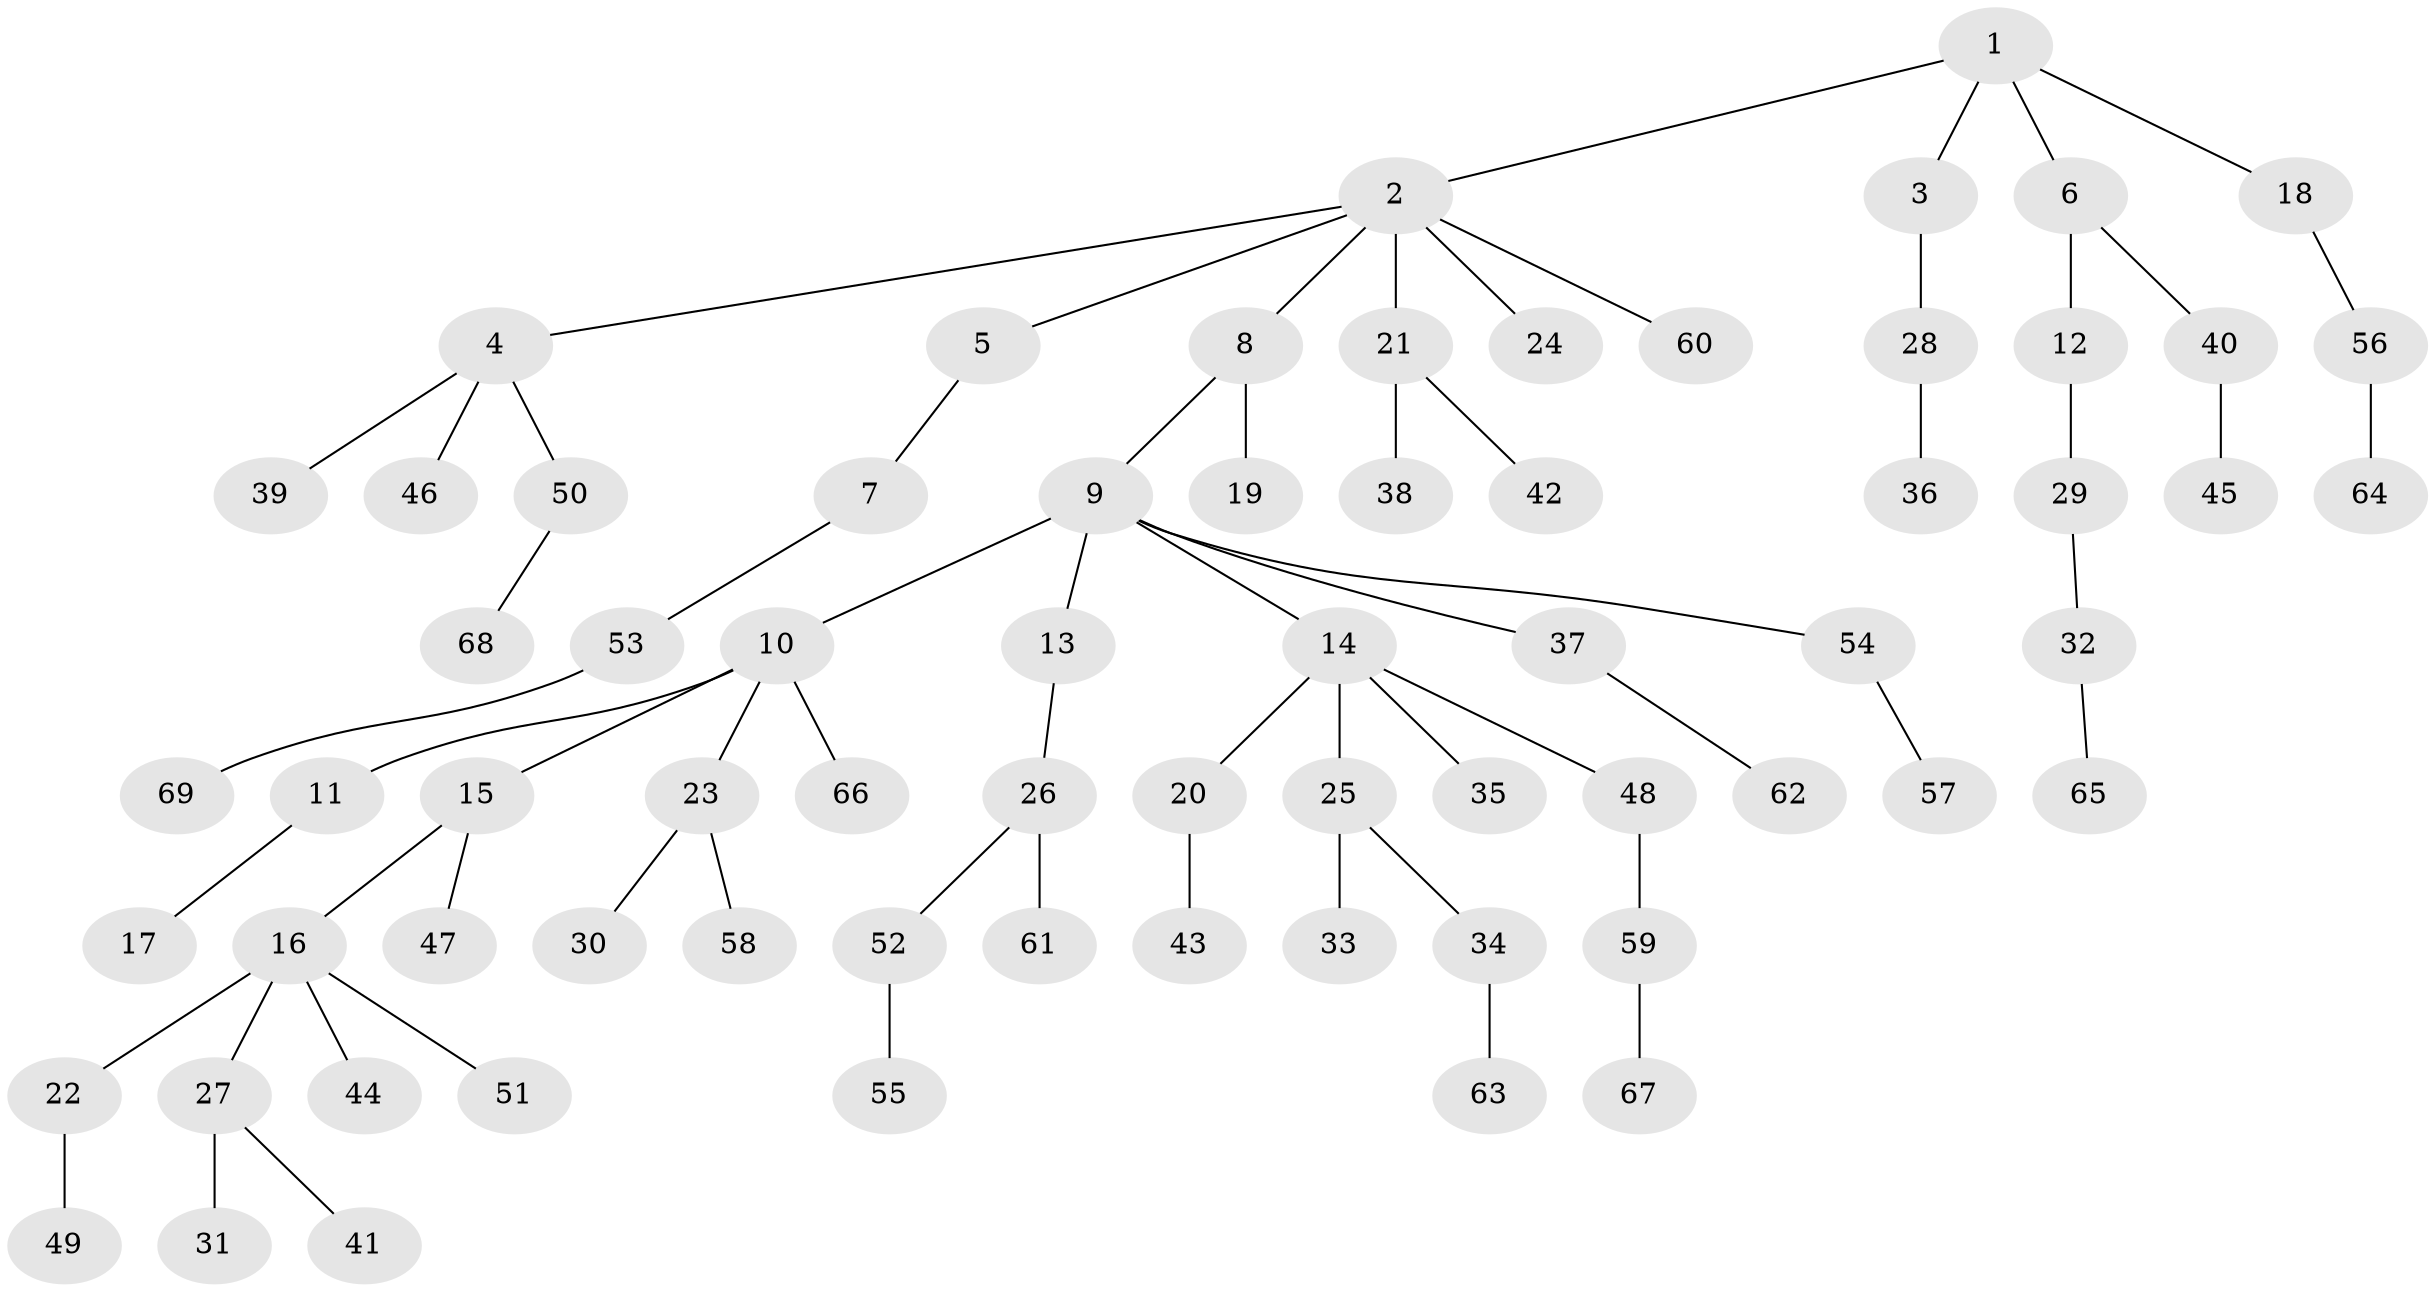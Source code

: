 // Generated by graph-tools (version 1.1) at 2025/36/03/09/25 02:36:53]
// undirected, 69 vertices, 68 edges
graph export_dot {
graph [start="1"]
  node [color=gray90,style=filled];
  1;
  2;
  3;
  4;
  5;
  6;
  7;
  8;
  9;
  10;
  11;
  12;
  13;
  14;
  15;
  16;
  17;
  18;
  19;
  20;
  21;
  22;
  23;
  24;
  25;
  26;
  27;
  28;
  29;
  30;
  31;
  32;
  33;
  34;
  35;
  36;
  37;
  38;
  39;
  40;
  41;
  42;
  43;
  44;
  45;
  46;
  47;
  48;
  49;
  50;
  51;
  52;
  53;
  54;
  55;
  56;
  57;
  58;
  59;
  60;
  61;
  62;
  63;
  64;
  65;
  66;
  67;
  68;
  69;
  1 -- 2;
  1 -- 3;
  1 -- 6;
  1 -- 18;
  2 -- 4;
  2 -- 5;
  2 -- 8;
  2 -- 21;
  2 -- 24;
  2 -- 60;
  3 -- 28;
  4 -- 39;
  4 -- 46;
  4 -- 50;
  5 -- 7;
  6 -- 12;
  6 -- 40;
  7 -- 53;
  8 -- 9;
  8 -- 19;
  9 -- 10;
  9 -- 13;
  9 -- 14;
  9 -- 37;
  9 -- 54;
  10 -- 11;
  10 -- 15;
  10 -- 23;
  10 -- 66;
  11 -- 17;
  12 -- 29;
  13 -- 26;
  14 -- 20;
  14 -- 25;
  14 -- 35;
  14 -- 48;
  15 -- 16;
  15 -- 47;
  16 -- 22;
  16 -- 27;
  16 -- 44;
  16 -- 51;
  18 -- 56;
  20 -- 43;
  21 -- 38;
  21 -- 42;
  22 -- 49;
  23 -- 30;
  23 -- 58;
  25 -- 33;
  25 -- 34;
  26 -- 52;
  26 -- 61;
  27 -- 31;
  27 -- 41;
  28 -- 36;
  29 -- 32;
  32 -- 65;
  34 -- 63;
  37 -- 62;
  40 -- 45;
  48 -- 59;
  50 -- 68;
  52 -- 55;
  53 -- 69;
  54 -- 57;
  56 -- 64;
  59 -- 67;
}
